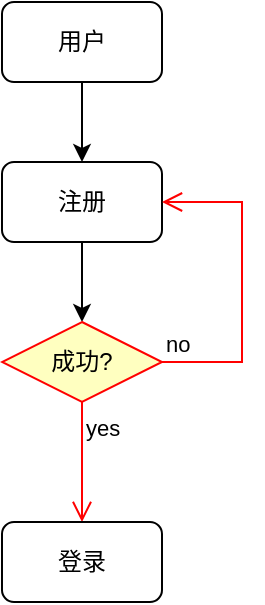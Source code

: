 <mxfile version="16.5.1" type="device"><diagram id="J4Uxzpx3xY5Pn8MeaXfO" name="第 1 页"><mxGraphModel dx="1038" dy="660" grid="1" gridSize="10" guides="1" tooltips="1" connect="1" arrows="1" fold="1" page="1" pageScale="1" pageWidth="827" pageHeight="1169" math="0" shadow="0"><root><mxCell id="0"/><mxCell id="1" parent="0"/><mxCell id="ewB2iepsD6hy2GrD93PO-33" style="edgeStyle=orthogonalEdgeStyle;rounded=0;orthogonalLoop=1;jettySize=auto;html=1;exitX=0.5;exitY=1;exitDx=0;exitDy=0;entryX=0.5;entryY=0;entryDx=0;entryDy=0;" edge="1" parent="1" source="ewB2iepsD6hy2GrD93PO-31"><mxGeometry relative="1" as="geometry"><mxPoint x="280" y="160" as="targetPoint"/></mxGeometry></mxCell><mxCell id="ewB2iepsD6hy2GrD93PO-31" value="用户" style="rounded=1;whiteSpace=wrap;html=1;" vertex="1" parent="1"><mxGeometry x="240" y="80" width="80" height="40" as="geometry"/></mxCell><mxCell id="ewB2iepsD6hy2GrD93PO-61" value="" style="edgeStyle=orthogonalEdgeStyle;rounded=0;orthogonalLoop=1;jettySize=auto;html=1;" edge="1" parent="1" source="ewB2iepsD6hy2GrD93PO-57" target="ewB2iepsD6hy2GrD93PO-58"><mxGeometry relative="1" as="geometry"/></mxCell><mxCell id="ewB2iepsD6hy2GrD93PO-57" value="注册" style="rounded=1;whiteSpace=wrap;html=1;" vertex="1" parent="1"><mxGeometry x="240" y="160" width="80" height="40" as="geometry"/></mxCell><mxCell id="ewB2iepsD6hy2GrD93PO-58" value="成功?" style="rhombus;whiteSpace=wrap;html=1;fillColor=#ffffc0;strokeColor=#ff0000;" vertex="1" parent="1"><mxGeometry x="240" y="240" width="80" height="40" as="geometry"/></mxCell><mxCell id="ewB2iepsD6hy2GrD93PO-59" value="no" style="edgeStyle=orthogonalEdgeStyle;html=1;align=left;verticalAlign=bottom;endArrow=open;endSize=8;strokeColor=#ff0000;rounded=0;entryX=1;entryY=0.5;entryDx=0;entryDy=0;" edge="1" source="ewB2iepsD6hy2GrD93PO-58" parent="1" target="ewB2iepsD6hy2GrD93PO-57"><mxGeometry x="-1" relative="1" as="geometry"><mxPoint x="420" y="260" as="targetPoint"/><Array as="points"><mxPoint x="360" y="260"/><mxPoint x="360" y="180"/></Array></mxGeometry></mxCell><mxCell id="ewB2iepsD6hy2GrD93PO-60" value="yes" style="edgeStyle=orthogonalEdgeStyle;html=1;align=left;verticalAlign=top;endArrow=open;endSize=8;strokeColor=#ff0000;rounded=0;" edge="1" source="ewB2iepsD6hy2GrD93PO-58" parent="1"><mxGeometry x="-1" relative="1" as="geometry"><mxPoint x="280" y="340" as="targetPoint"/></mxGeometry></mxCell><mxCell id="ewB2iepsD6hy2GrD93PO-62" value="登录" style="rounded=1;whiteSpace=wrap;html=1;" vertex="1" parent="1"><mxGeometry x="240" y="340" width="80" height="40" as="geometry"/></mxCell></root></mxGraphModel></diagram></mxfile>